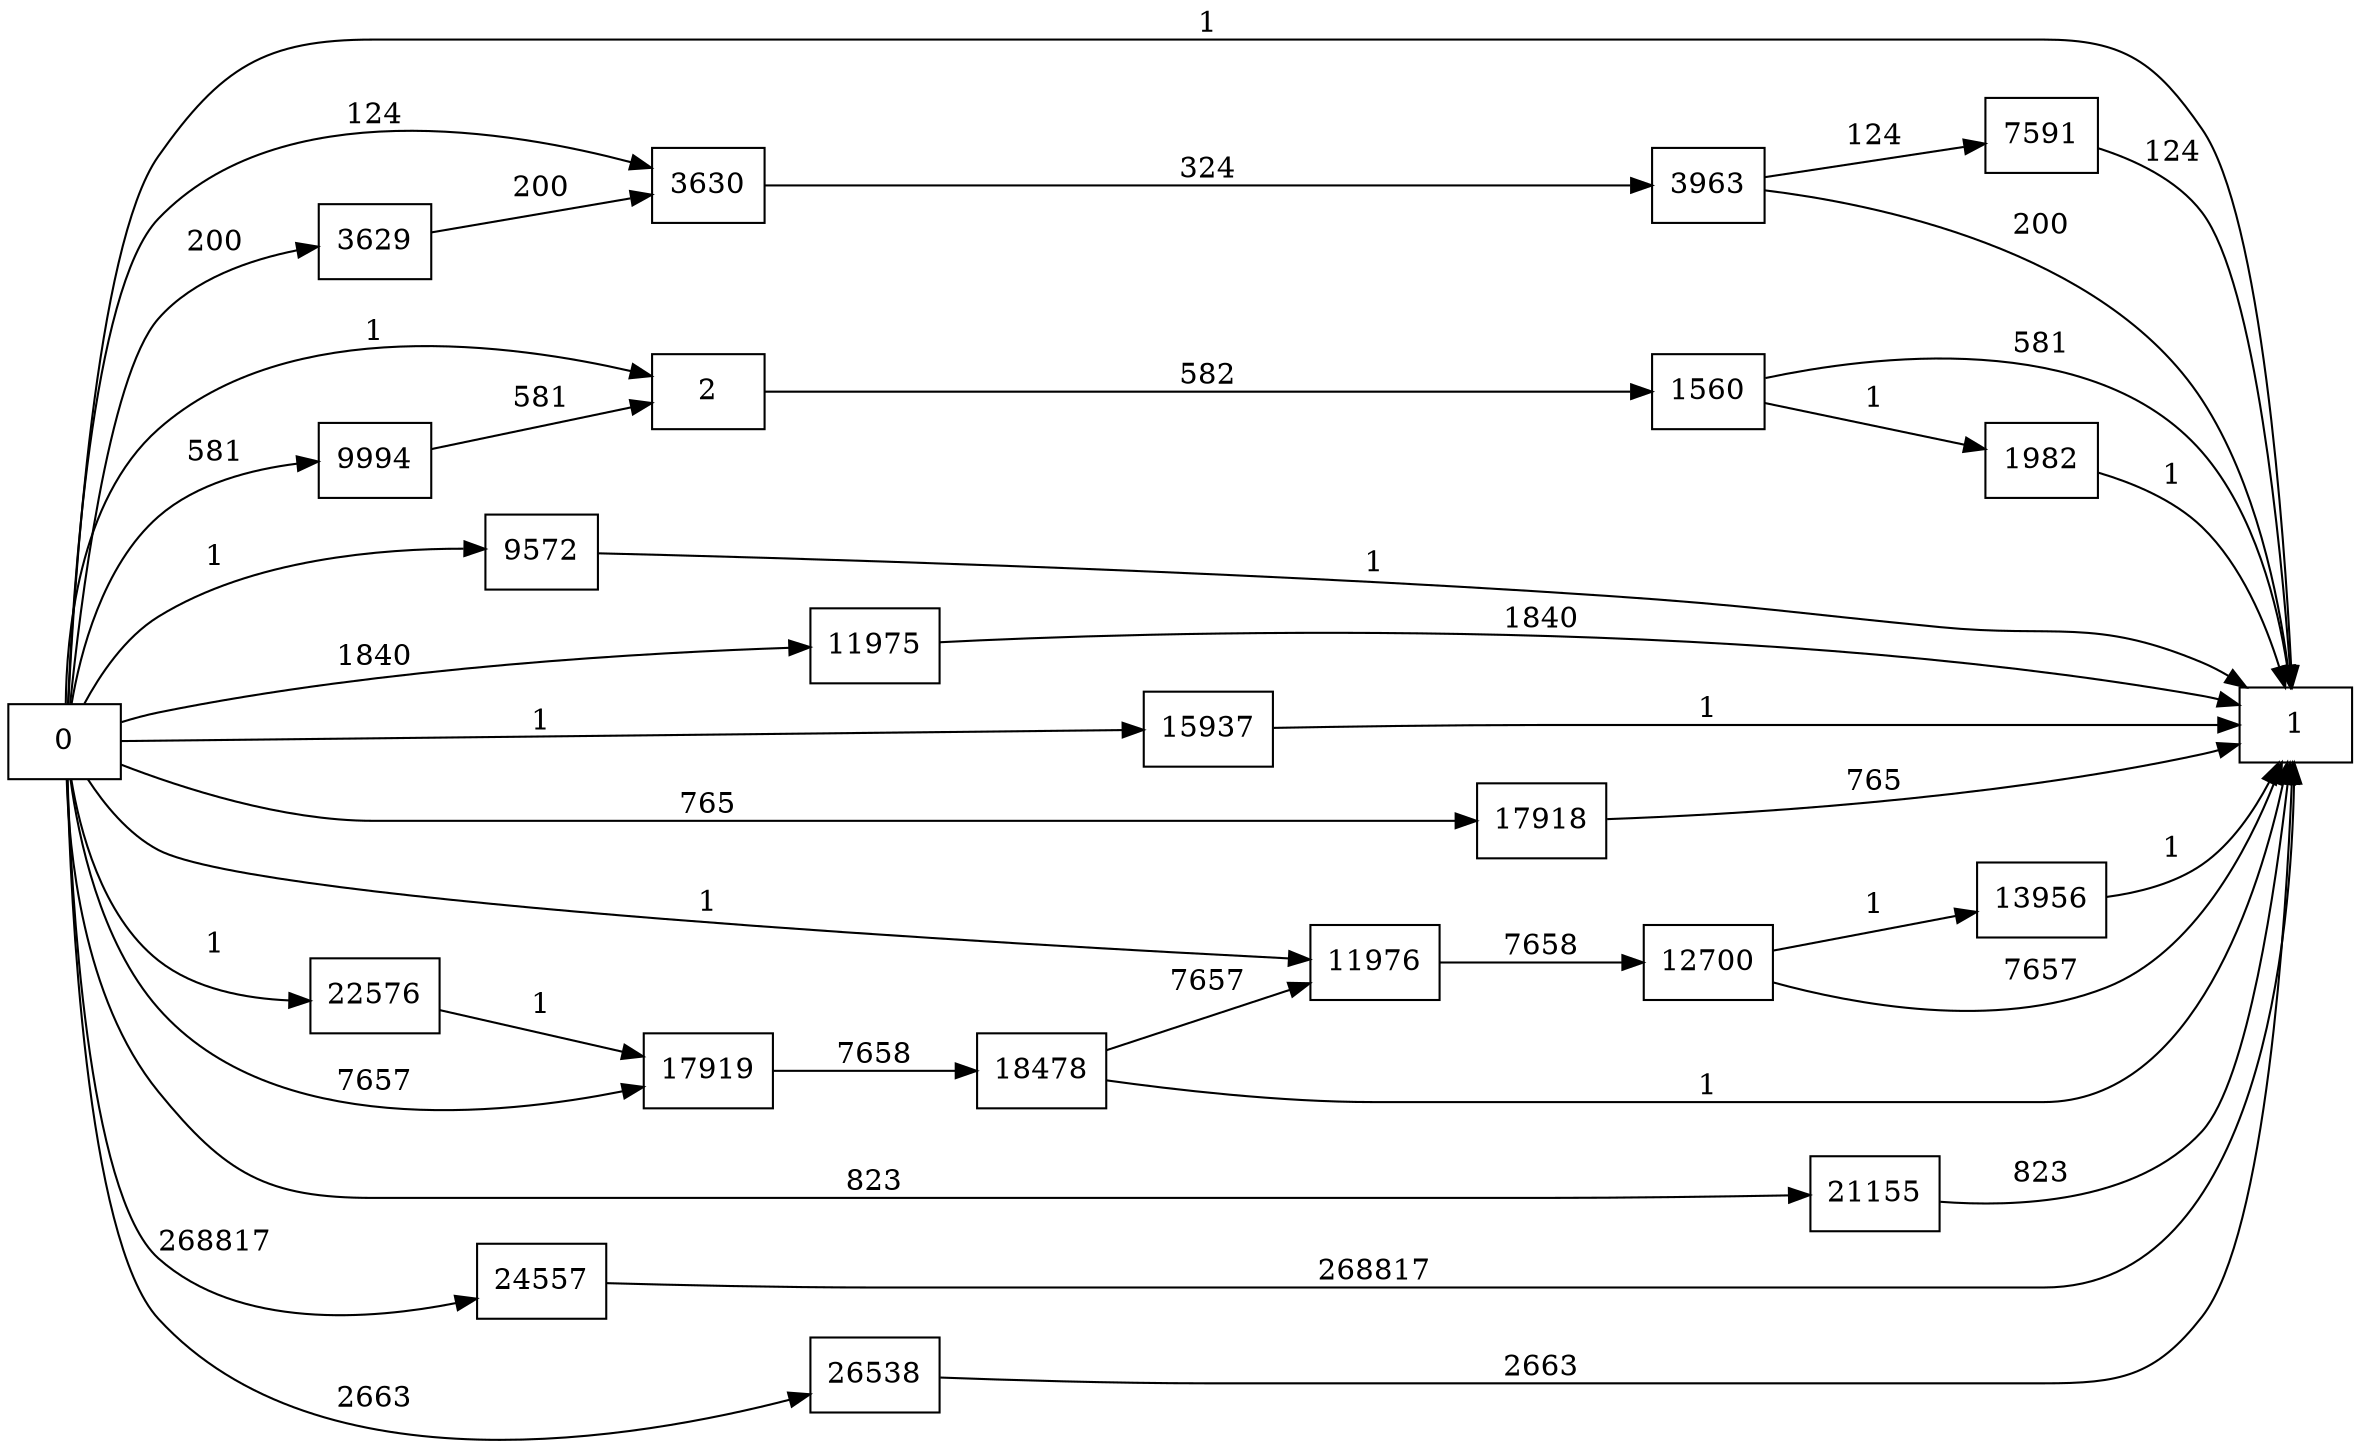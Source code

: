 digraph {
	graph [rankdir=LR]
	node [shape=rectangle]
	2 -> 1560 [label=582]
	1560 -> 1 [label=581]
	1560 -> 1982 [label=1]
	1982 -> 1 [label=1]
	3629 -> 3630 [label=200]
	3630 -> 3963 [label=324]
	3963 -> 1 [label=200]
	3963 -> 7591 [label=124]
	7591 -> 1 [label=124]
	9572 -> 1 [label=1]
	9994 -> 2 [label=581]
	11975 -> 1 [label=1840]
	11976 -> 12700 [label=7658]
	12700 -> 1 [label=7657]
	12700 -> 13956 [label=1]
	13956 -> 1 [label=1]
	15937 -> 1 [label=1]
	17918 -> 1 [label=765]
	17919 -> 18478 [label=7658]
	18478 -> 1 [label=1]
	18478 -> 11976 [label=7657]
	21155 -> 1 [label=823]
	22576 -> 17919 [label=1]
	24557 -> 1 [label=268817]
	26538 -> 1 [label=2663]
	0 -> 2 [label=1]
	0 -> 3630 [label=124]
	0 -> 11976 [label=1]
	0 -> 17919 [label=7657]
	0 -> 3629 [label=200]
	0 -> 1 [label=1]
	0 -> 9572 [label=1]
	0 -> 9994 [label=581]
	0 -> 11975 [label=1840]
	0 -> 15937 [label=1]
	0 -> 17918 [label=765]
	0 -> 21155 [label=823]
	0 -> 22576 [label=1]
	0 -> 24557 [label=268817]
	0 -> 26538 [label=2663]
}

